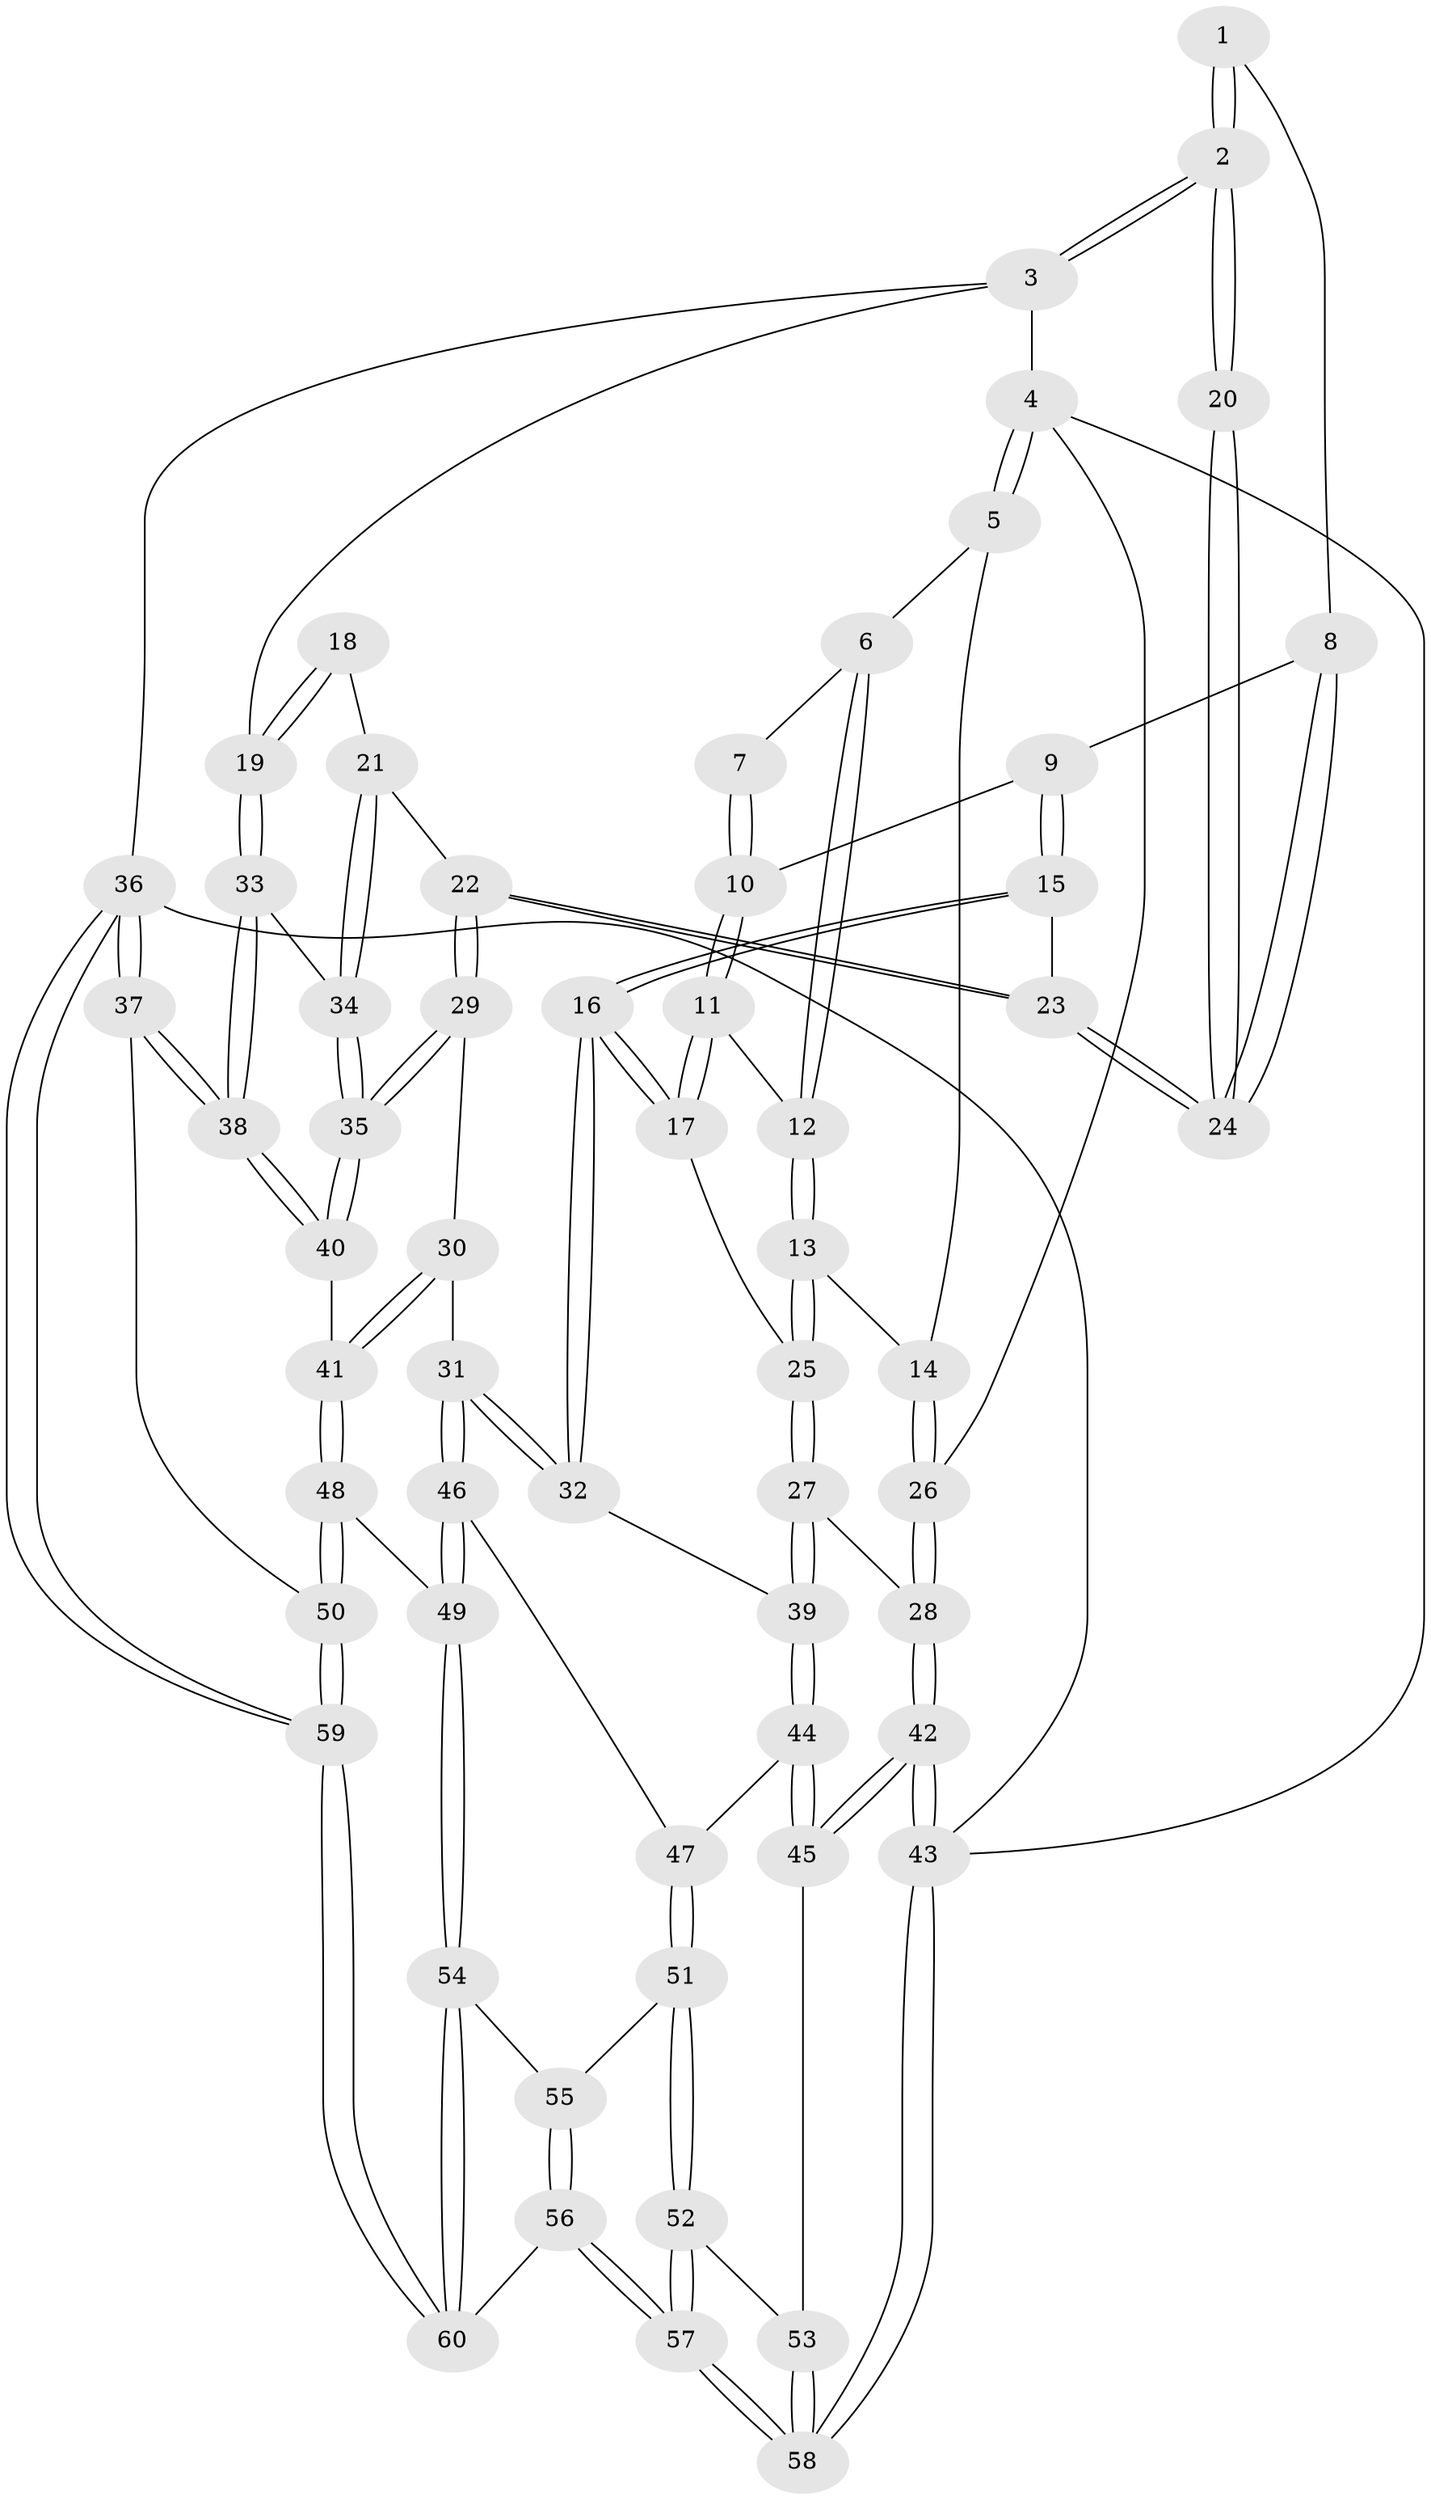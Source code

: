// coarse degree distribution, {3: 0.19444444444444445, 4: 0.5277777777777778, 5: 0.19444444444444445, 2: 0.027777777777777776, 6: 0.05555555555555555}
// Generated by graph-tools (version 1.1) at 2025/52/02/27/25 19:52:36]
// undirected, 60 vertices, 147 edges
graph export_dot {
graph [start="1"]
  node [color=gray90,style=filled];
  1 [pos="+0.6687116177686644+0"];
  2 [pos="+1+0"];
  3 [pos="+1+0"];
  4 [pos="+0+0"];
  5 [pos="+0+0"];
  6 [pos="+0+0"];
  7 [pos="+0.19872068149315444+0"];
  8 [pos="+0.5421692636520233+0.14770962523876718"];
  9 [pos="+0.35326877577092564+0.1329796434882434"];
  10 [pos="+0.33647586613157765+0.12488642350995283"];
  11 [pos="+0.25159568218759853+0.21484483888972541"];
  12 [pos="+0.13451727880609468+0.21496103780444015"];
  13 [pos="+0.09880169322063859+0.27477838997662907"];
  14 [pos="+0.05224221238936552+0.27165923161742567"];
  15 [pos="+0.3810712558881623+0.31964867024459975"];
  16 [pos="+0.29580324423102294+0.4015822808448592"];
  17 [pos="+0.26744366485847165+0.37614115726455755"];
  18 [pos="+0.7539817210259565+0.2241862514207164"];
  19 [pos="+1+0"];
  20 [pos="+0.6866381994210902+0.18278534100605567"];
  21 [pos="+0.7472188612166081+0.3465792884341388"];
  22 [pos="+0.5667519553220174+0.3226231885154039"];
  23 [pos="+0.5608383400830538+0.3111291949733998"];
  24 [pos="+0.555514287994403+0.17581322924697684"];
  25 [pos="+0.13171884229913505+0.3544692155478601"];
  26 [pos="+0+0.3570383342329121"];
  27 [pos="+0.05846210215097351+0.45416742624649326"];
  28 [pos="+0+0.42301097323170955"];
  29 [pos="+0.5395118874257625+0.45015582714453306"];
  30 [pos="+0.5083191579127095+0.49491842382369805"];
  31 [pos="+0.4363612373163901+0.5601462783992596"];
  32 [pos="+0.31911661951954373+0.5003312986874667"];
  33 [pos="+1+0.19475661376672196"];
  34 [pos="+0.8019090490061465+0.38948888438138995"];
  35 [pos="+0.7919592965613245+0.5165896988612408"];
  36 [pos="+1+1"];
  37 [pos="+1+0.7473343820023161"];
  38 [pos="+1+0.6257800220117418"];
  39 [pos="+0.15797673215814392+0.5885253056342754"];
  40 [pos="+0.8059039656270992+0.5672248993673262"];
  41 [pos="+0.7593362691947623+0.6255068705501053"];
  42 [pos="+0+0.6374413339259665"];
  43 [pos="+0+1"];
  44 [pos="+0.14208455500275577+0.6297557657956524"];
  45 [pos="+0.13380280003139783+0.6451726729614455"];
  46 [pos="+0.4565273531123164+0.6493909182488816"];
  47 [pos="+0.2974605155378027+0.6826302629169171"];
  48 [pos="+0.7207198226367473+0.7024807145128528"];
  49 [pos="+0.47793214043796034+0.7047151689497952"];
  50 [pos="+0.7508123974986971+0.7781882857898936"];
  51 [pos="+0.25047807135312683+0.7563409850409313"];
  52 [pos="+0.14502605214747305+0.7158865735947406"];
  53 [pos="+0.1434536696074494+0.7144997931943576"];
  54 [pos="+0.4705263843657686+0.7256381769572969"];
  55 [pos="+0.27348175515705403+0.7708880464882141"];
  56 [pos="+0.27819126513415066+1"];
  57 [pos="+0.2631811395707167+1"];
  58 [pos="+0+1"];
  59 [pos="+0.7523139065443557+1"];
  60 [pos="+0.4658641334331217+1"];
  1 -- 2;
  1 -- 2;
  1 -- 8;
  2 -- 3;
  2 -- 3;
  2 -- 20;
  2 -- 20;
  3 -- 4;
  3 -- 19;
  3 -- 36;
  4 -- 5;
  4 -- 5;
  4 -- 26;
  4 -- 43;
  5 -- 6;
  5 -- 14;
  6 -- 7;
  6 -- 12;
  6 -- 12;
  7 -- 10;
  7 -- 10;
  8 -- 9;
  8 -- 24;
  8 -- 24;
  9 -- 10;
  9 -- 15;
  9 -- 15;
  10 -- 11;
  10 -- 11;
  11 -- 12;
  11 -- 17;
  11 -- 17;
  12 -- 13;
  12 -- 13;
  13 -- 14;
  13 -- 25;
  13 -- 25;
  14 -- 26;
  14 -- 26;
  15 -- 16;
  15 -- 16;
  15 -- 23;
  16 -- 17;
  16 -- 17;
  16 -- 32;
  16 -- 32;
  17 -- 25;
  18 -- 19;
  18 -- 19;
  18 -- 21;
  19 -- 33;
  19 -- 33;
  20 -- 24;
  20 -- 24;
  21 -- 22;
  21 -- 34;
  21 -- 34;
  22 -- 23;
  22 -- 23;
  22 -- 29;
  22 -- 29;
  23 -- 24;
  23 -- 24;
  25 -- 27;
  25 -- 27;
  26 -- 28;
  26 -- 28;
  27 -- 28;
  27 -- 39;
  27 -- 39;
  28 -- 42;
  28 -- 42;
  29 -- 30;
  29 -- 35;
  29 -- 35;
  30 -- 31;
  30 -- 41;
  30 -- 41;
  31 -- 32;
  31 -- 32;
  31 -- 46;
  31 -- 46;
  32 -- 39;
  33 -- 34;
  33 -- 38;
  33 -- 38;
  34 -- 35;
  34 -- 35;
  35 -- 40;
  35 -- 40;
  36 -- 37;
  36 -- 37;
  36 -- 59;
  36 -- 59;
  36 -- 43;
  37 -- 38;
  37 -- 38;
  37 -- 50;
  38 -- 40;
  38 -- 40;
  39 -- 44;
  39 -- 44;
  40 -- 41;
  41 -- 48;
  41 -- 48;
  42 -- 43;
  42 -- 43;
  42 -- 45;
  42 -- 45;
  43 -- 58;
  43 -- 58;
  44 -- 45;
  44 -- 45;
  44 -- 47;
  45 -- 53;
  46 -- 47;
  46 -- 49;
  46 -- 49;
  47 -- 51;
  47 -- 51;
  48 -- 49;
  48 -- 50;
  48 -- 50;
  49 -- 54;
  49 -- 54;
  50 -- 59;
  50 -- 59;
  51 -- 52;
  51 -- 52;
  51 -- 55;
  52 -- 53;
  52 -- 57;
  52 -- 57;
  53 -- 58;
  53 -- 58;
  54 -- 55;
  54 -- 60;
  54 -- 60;
  55 -- 56;
  55 -- 56;
  56 -- 57;
  56 -- 57;
  56 -- 60;
  57 -- 58;
  57 -- 58;
  59 -- 60;
  59 -- 60;
}

